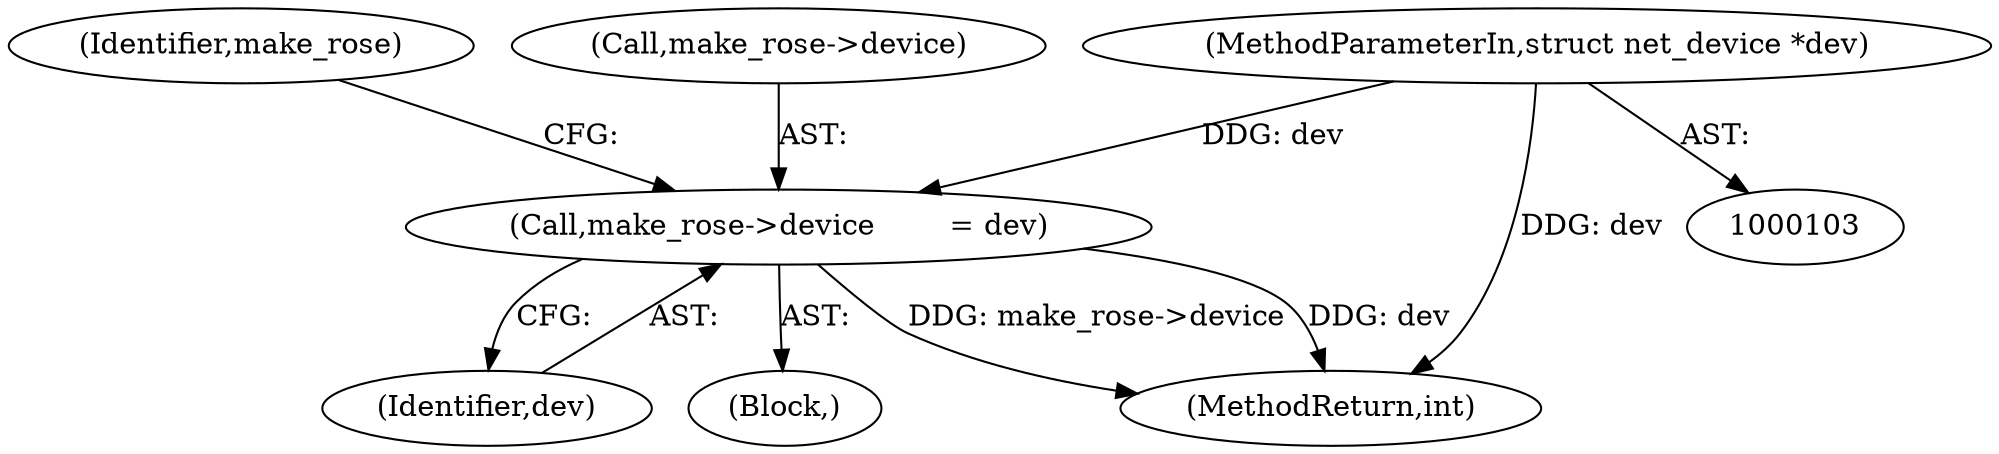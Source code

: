 digraph "0_linux_e0bccd315db0c2f919e7fcf9cb60db21d9986f52@pointer" {
"1000291" [label="(Call,make_rose->device        = dev)"];
"1000105" [label="(MethodParameterIn,struct net_device *dev)"];
"1000295" [label="(Identifier,dev)"];
"1000108" [label="(Block,)"];
"1000298" [label="(Identifier,make_rose)"];
"1000291" [label="(Call,make_rose->device        = dev)"];
"1000292" [label="(Call,make_rose->device)"];
"1000381" [label="(MethodReturn,int)"];
"1000105" [label="(MethodParameterIn,struct net_device *dev)"];
"1000291" -> "1000108"  [label="AST: "];
"1000291" -> "1000295"  [label="CFG: "];
"1000292" -> "1000291"  [label="AST: "];
"1000295" -> "1000291"  [label="AST: "];
"1000298" -> "1000291"  [label="CFG: "];
"1000291" -> "1000381"  [label="DDG: make_rose->device"];
"1000291" -> "1000381"  [label="DDG: dev"];
"1000105" -> "1000291"  [label="DDG: dev"];
"1000105" -> "1000103"  [label="AST: "];
"1000105" -> "1000381"  [label="DDG: dev"];
}
